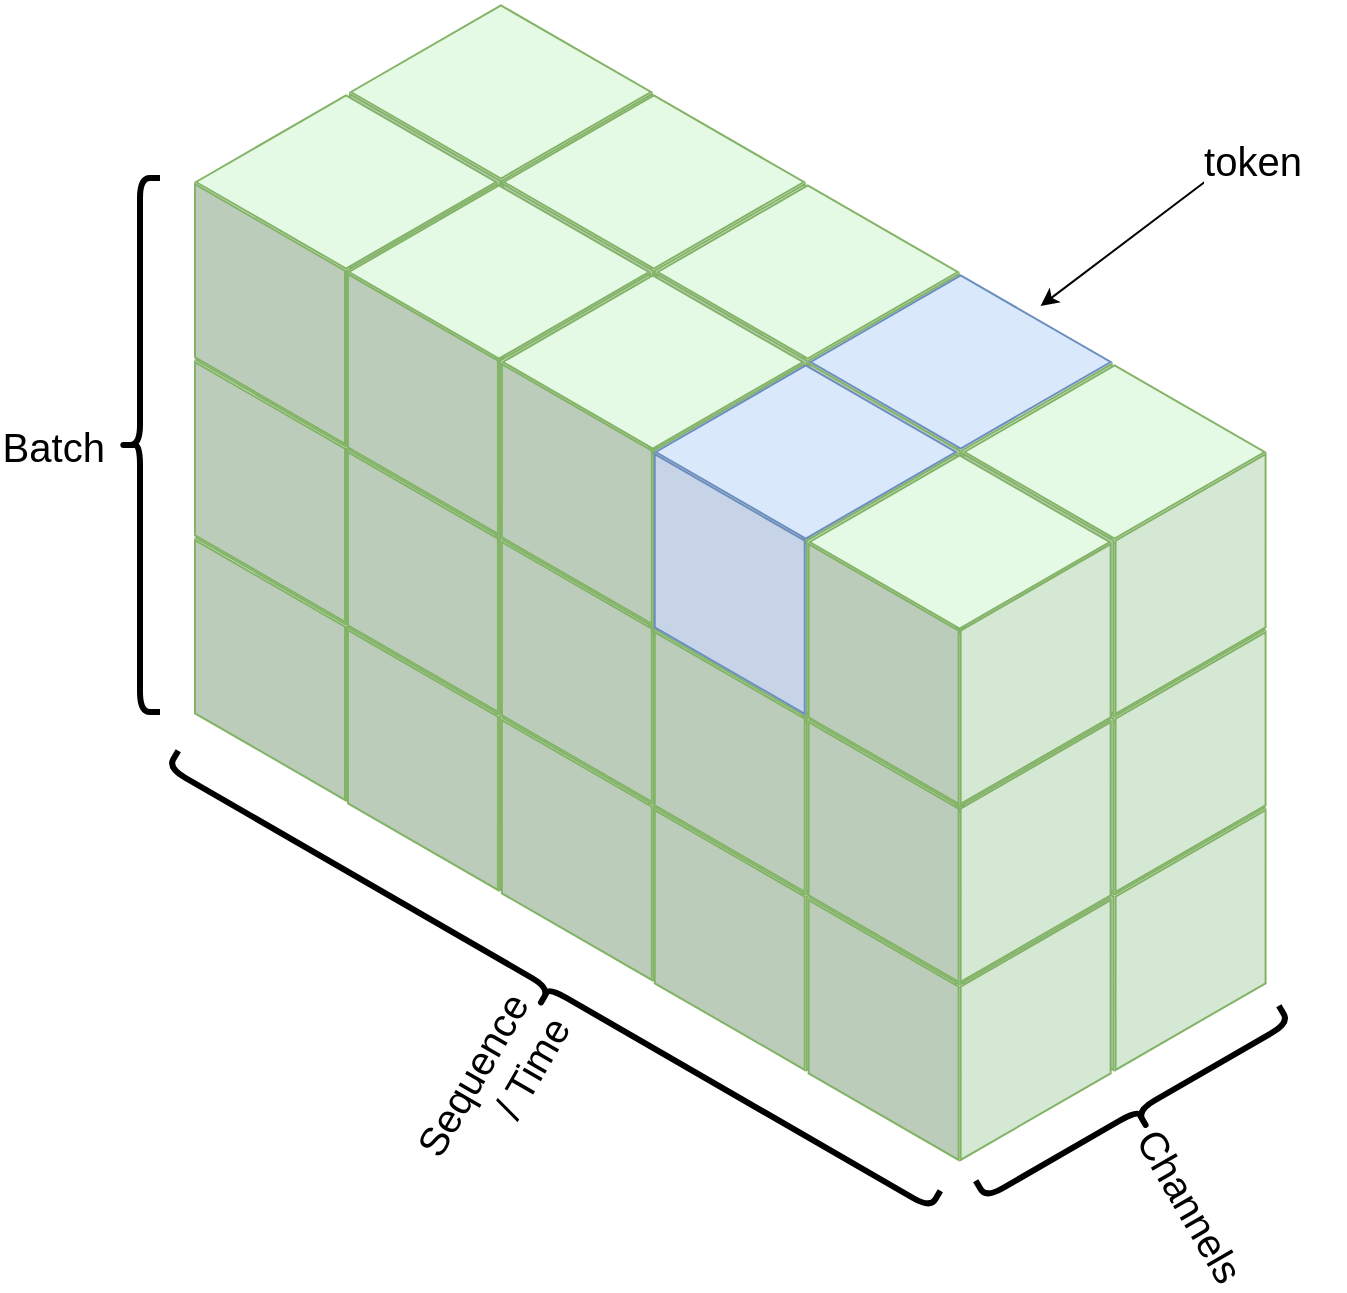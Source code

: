 <mxfile version="21.5.2" type="device">
  <diagram name="Página-1" id="rIqUe4WyIogmE3zDdpFF">
    <mxGraphModel dx="866" dy="698" grid="1" gridSize="10" guides="1" tooltips="1" connect="1" arrows="1" fold="1" page="1" pageScale="1" pageWidth="827" pageHeight="1169" math="0" shadow="0">
      <root>
        <mxCell id="0" />
        <mxCell id="1" parent="0" />
        <mxCell id="FHGa05HmV8W9KMMEZWDE-86" value="" style="html=1;whiteSpace=wrap;aspect=fixed;shape=isoRectangle;strokeWidth=1;fillColor=#E5FAE4;strokeColor=#82b366;container=0;" parent="1" vertex="1">
          <mxGeometry x="179.47" y="270" width="150" height="90" as="geometry" />
        </mxCell>
        <mxCell id="FHGa05HmV8W9KMMEZWDE-87" value="" style="html=1;whiteSpace=wrap;aspect=fixed;shape=isoRectangle;rotation=-240;strokeWidth=1;fillColor=#d5e8d4;strokeColor=#82b366;container=0;" parent="1" vertex="1">
          <mxGeometry x="217.47" y="336" width="150" height="90" as="geometry" />
        </mxCell>
        <mxCell id="FHGa05HmV8W9KMMEZWDE-88" value="" style="html=1;whiteSpace=wrap;aspect=fixed;shape=isoRectangle;rotation=60;flipV=1;direction=west;fillColor=#BBCCBA;strokeColor=#82b366;container=0;" parent="1" vertex="1">
          <mxGeometry x="141.47" y="336" width="150" height="90" as="geometry" />
        </mxCell>
        <mxCell id="FHGa05HmV8W9KMMEZWDE-90" value="" style="html=1;whiteSpace=wrap;aspect=fixed;shape=isoRectangle;strokeWidth=1;fillColor=#E5FAE4;strokeColor=#82b366;container=0;" parent="1" vertex="1">
          <mxGeometry x="102" y="315" width="150" height="90" as="geometry" />
        </mxCell>
        <mxCell id="FHGa05HmV8W9KMMEZWDE-91" value="" style="html=1;whiteSpace=wrap;aspect=fixed;shape=isoRectangle;rotation=-240;strokeWidth=1;fillColor=#d5e8d4;strokeColor=#82b366;container=0;" parent="1" vertex="1">
          <mxGeometry x="140" y="381" width="150" height="90" as="geometry" />
        </mxCell>
        <mxCell id="FHGa05HmV8W9KMMEZWDE-92" value="" style="html=1;whiteSpace=wrap;aspect=fixed;shape=isoRectangle;rotation=60;flipV=1;direction=west;fillColor=#BBCCBA;strokeColor=#82b366;container=0;" parent="1" vertex="1">
          <mxGeometry x="64" y="381" width="150" height="90" as="geometry" />
        </mxCell>
        <mxCell id="FHGa05HmV8W9KMMEZWDE-142" value="" style="html=1;whiteSpace=wrap;aspect=fixed;shape=isoRectangle;strokeWidth=1;fillColor=#E5FAE4;strokeColor=#82b366;container=0;" parent="1" vertex="1">
          <mxGeometry x="255.94" y="315" width="150" height="90" as="geometry" />
        </mxCell>
        <mxCell id="FHGa05HmV8W9KMMEZWDE-143" value="" style="html=1;whiteSpace=wrap;aspect=fixed;shape=isoRectangle;rotation=-240;strokeWidth=1;fillColor=#d5e8d4;strokeColor=#82b366;container=0;" parent="1" vertex="1">
          <mxGeometry x="293.94" y="381" width="150" height="90" as="geometry" />
        </mxCell>
        <mxCell id="FHGa05HmV8W9KMMEZWDE-144" value="" style="html=1;whiteSpace=wrap;aspect=fixed;shape=isoRectangle;rotation=60;flipV=1;direction=west;fillColor=#BBCCBA;strokeColor=#82b366;container=0;" parent="1" vertex="1">
          <mxGeometry x="217.94" y="381" width="150" height="90" as="geometry" />
        </mxCell>
        <mxCell id="FHGa05HmV8W9KMMEZWDE-146" value="" style="html=1;whiteSpace=wrap;aspect=fixed;shape=isoRectangle;strokeWidth=1;fillColor=#E5FAE4;strokeColor=#82b366;container=0;" parent="1" vertex="1">
          <mxGeometry x="178.47" y="360" width="150" height="90" as="geometry" />
        </mxCell>
        <mxCell id="FHGa05HmV8W9KMMEZWDE-147" value="" style="html=1;whiteSpace=wrap;aspect=fixed;shape=isoRectangle;rotation=-240;strokeWidth=1;fillColor=#d5e8d4;strokeColor=#82b366;container=0;" parent="1" vertex="1">
          <mxGeometry x="216.47" y="426" width="150" height="90" as="geometry" />
        </mxCell>
        <mxCell id="FHGa05HmV8W9KMMEZWDE-148" value="" style="html=1;whiteSpace=wrap;aspect=fixed;shape=isoRectangle;rotation=60;flipV=1;direction=west;fillColor=#BBCCBA;strokeColor=#82b366;container=0;" parent="1" vertex="1">
          <mxGeometry x="140.47" y="426" width="150" height="90" as="geometry" />
        </mxCell>
        <mxCell id="FHGa05HmV8W9KMMEZWDE-254" value="&lt;font style=&quot;font-size: 20px;&quot;&gt;Sequence / Time&lt;/font&gt;" style="shape=curlyBracket;whiteSpace=wrap;html=1;rounded=1;labelPosition=left;verticalLabelPosition=middle;align=right;verticalAlign=middle;rotation=-60;strokeWidth=3;container=0;" parent="1" vertex="1">
          <mxGeometry x="268.659" y="365" width="20" height="440" as="geometry" />
        </mxCell>
        <mxCell id="FHGa05HmV8W9KMMEZWDE-150" value="" style="html=1;whiteSpace=wrap;aspect=fixed;shape=isoRectangle;strokeWidth=1;fillColor=#E5FAE4;strokeColor=#82b366;container=0;" parent="1" vertex="1">
          <mxGeometry x="332.88" y="360" width="150" height="90" as="geometry" />
        </mxCell>
        <mxCell id="FHGa05HmV8W9KMMEZWDE-151" value="" style="html=1;whiteSpace=wrap;aspect=fixed;shape=isoRectangle;rotation=-240;strokeWidth=1;fillColor=#d5e8d4;strokeColor=#82b366;container=0;" parent="1" vertex="1">
          <mxGeometry x="370.88" y="426" width="150" height="90" as="geometry" />
        </mxCell>
        <mxCell id="FHGa05HmV8W9KMMEZWDE-152" value="" style="html=1;whiteSpace=wrap;aspect=fixed;shape=isoRectangle;rotation=60;flipV=1;direction=west;fillColor=#BBCCBA;strokeColor=#82b366;container=0;" parent="1" vertex="1">
          <mxGeometry x="294.88" y="426" width="150" height="90" as="geometry" />
        </mxCell>
        <mxCell id="FHGa05HmV8W9KMMEZWDE-154" value="" style="html=1;whiteSpace=wrap;aspect=fixed;shape=isoRectangle;strokeWidth=1;fillColor=#E5FAE4;strokeColor=#82b366;container=0;" parent="1" vertex="1">
          <mxGeometry x="255.41" y="405" width="150" height="90" as="geometry" />
        </mxCell>
        <mxCell id="FHGa05HmV8W9KMMEZWDE-155" value="" style="html=1;whiteSpace=wrap;aspect=fixed;shape=isoRectangle;rotation=-240;strokeWidth=1;fillColor=#d5e8d4;strokeColor=#82b366;container=0;" parent="1" vertex="1">
          <mxGeometry x="293.41" y="471" width="150" height="90" as="geometry" />
        </mxCell>
        <mxCell id="FHGa05HmV8W9KMMEZWDE-156" value="" style="html=1;whiteSpace=wrap;aspect=fixed;shape=isoRectangle;rotation=60;flipV=1;direction=west;fillColor=#BBCCBA;strokeColor=#82b366;container=0;" parent="1" vertex="1">
          <mxGeometry x="217.41" y="471" width="150" height="90" as="geometry" />
        </mxCell>
        <mxCell id="FHGa05HmV8W9KMMEZWDE-158" value="" style="html=1;whiteSpace=wrap;aspect=fixed;shape=isoRectangle;strokeWidth=1;fillColor=#E5FAE4;strokeColor=#82b366;container=0;" parent="1" vertex="1">
          <mxGeometry x="409.35" y="405" width="150" height="90" as="geometry" />
        </mxCell>
        <mxCell id="FHGa05HmV8W9KMMEZWDE-159" value="" style="html=1;whiteSpace=wrap;aspect=fixed;shape=isoRectangle;rotation=-240;strokeWidth=1;fillColor=#d5e8d4;strokeColor=#82b366;container=0;" parent="1" vertex="1">
          <mxGeometry x="447.35" y="471" width="150" height="90" as="geometry" />
        </mxCell>
        <mxCell id="FHGa05HmV8W9KMMEZWDE-160" value="" style="html=1;whiteSpace=wrap;aspect=fixed;shape=isoRectangle;rotation=60;flipV=1;direction=west;fillColor=#BBCCBA;strokeColor=#82b366;container=0;" parent="1" vertex="1">
          <mxGeometry x="371.35" y="471" width="150" height="90" as="geometry" />
        </mxCell>
        <mxCell id="FHGa05HmV8W9KMMEZWDE-162" value="" style="html=1;whiteSpace=wrap;aspect=fixed;shape=isoRectangle;strokeWidth=1;fillColor=#E5FAE4;strokeColor=#82b366;container=0;" parent="1" vertex="1">
          <mxGeometry x="331.88" y="450" width="150" height="90" as="geometry" />
        </mxCell>
        <mxCell id="FHGa05HmV8W9KMMEZWDE-163" value="" style="html=1;whiteSpace=wrap;aspect=fixed;shape=isoRectangle;rotation=-240;strokeWidth=1;fillColor=#d5e8d4;strokeColor=#82b366;container=0;" parent="1" vertex="1">
          <mxGeometry x="369.88" y="516" width="150" height="90" as="geometry" />
        </mxCell>
        <mxCell id="FHGa05HmV8W9KMMEZWDE-164" value="" style="html=1;whiteSpace=wrap;aspect=fixed;shape=isoRectangle;rotation=60;flipV=1;direction=west;fillColor=#BBCCBA;strokeColor=#82b366;container=0;" parent="1" vertex="1">
          <mxGeometry x="293.88" y="516" width="150" height="90" as="geometry" />
        </mxCell>
        <mxCell id="FHGa05HmV8W9KMMEZWDE-166" value="" style="html=1;whiteSpace=wrap;aspect=fixed;shape=isoRectangle;strokeWidth=1;fillColor=#E5FAE4;strokeColor=#82b366;container=0;" parent="1" vertex="1">
          <mxGeometry x="486.29" y="450" width="150" height="90" as="geometry" />
        </mxCell>
        <mxCell id="FHGa05HmV8W9KMMEZWDE-167" value="" style="html=1;whiteSpace=wrap;aspect=fixed;shape=isoRectangle;rotation=-240;strokeWidth=1;fillColor=#d5e8d4;strokeColor=#82b366;container=0;" parent="1" vertex="1">
          <mxGeometry x="524.29" y="516" width="150" height="90" as="geometry" />
        </mxCell>
        <mxCell id="FHGa05HmV8W9KMMEZWDE-168" value="" style="html=1;whiteSpace=wrap;aspect=fixed;shape=isoRectangle;rotation=60;flipV=1;direction=west;fillColor=#BBCCBA;strokeColor=#82b366;container=0;" parent="1" vertex="1">
          <mxGeometry x="448.29" y="516" width="150" height="90" as="geometry" />
        </mxCell>
        <mxCell id="FHGa05HmV8W9KMMEZWDE-170" value="" style="html=1;whiteSpace=wrap;aspect=fixed;shape=isoRectangle;strokeWidth=1;fillColor=#E5FAE4;strokeColor=#82b366;container=0;" parent="1" vertex="1">
          <mxGeometry x="408.82" y="495" width="150" height="90" as="geometry" />
        </mxCell>
        <mxCell id="FHGa05HmV8W9KMMEZWDE-171" value="" style="html=1;whiteSpace=wrap;aspect=fixed;shape=isoRectangle;rotation=-240;strokeWidth=1;fillColor=#d5e8d4;strokeColor=#82b366;container=0;" parent="1" vertex="1">
          <mxGeometry x="446.82" y="561" width="150" height="90" as="geometry" />
        </mxCell>
        <mxCell id="FHGa05HmV8W9KMMEZWDE-172" value="" style="html=1;whiteSpace=wrap;aspect=fixed;shape=isoRectangle;rotation=60;flipV=1;direction=west;fillColor=#BBCCBA;strokeColor=#82b366;container=0;" parent="1" vertex="1">
          <mxGeometry x="370.82" y="561" width="150" height="90" as="geometry" />
        </mxCell>
        <mxCell id="FHGa05HmV8W9KMMEZWDE-255" value="&lt;font style=&quot;&quot;&gt;&lt;font style=&quot;font-size: 20px;&quot;&gt;Channels&lt;/font&gt;&lt;br&gt;&lt;/font&gt;" style="shape=curlyBracket;whiteSpace=wrap;html=1;rounded=1;flipH=1;labelPosition=right;verticalLabelPosition=middle;align=left;verticalAlign=middle;rotation=60;strokeWidth=3;container=0;" parent="1" vertex="1">
          <mxGeometry x="562.639" y="558.75" width="20" height="175" as="geometry" />
        </mxCell>
        <mxCell id="FHGa05HmV8W9KMMEZWDE-174" value="" style="html=1;whiteSpace=wrap;aspect=fixed;shape=isoRectangle;strokeWidth=1;fillColor=#E5FAE4;strokeColor=#82b366;container=0;" parent="1" vertex="1">
          <mxGeometry x="179.47" y="181" width="150" height="90" as="geometry" />
        </mxCell>
        <mxCell id="FHGa05HmV8W9KMMEZWDE-175" value="" style="html=1;whiteSpace=wrap;aspect=fixed;shape=isoRectangle;rotation=-240;strokeWidth=1;fillColor=#d5e8d4;strokeColor=#82b366;container=0;" parent="1" vertex="1">
          <mxGeometry x="217.47" y="247" width="150" height="90" as="geometry" />
        </mxCell>
        <mxCell id="FHGa05HmV8W9KMMEZWDE-176" value="" style="html=1;whiteSpace=wrap;aspect=fixed;shape=isoRectangle;rotation=60;flipV=1;direction=west;fillColor=#BBCCBA;strokeColor=#82b366;container=0;" parent="1" vertex="1">
          <mxGeometry x="141.47" y="247" width="150" height="90" as="geometry" />
        </mxCell>
        <mxCell id="FHGa05HmV8W9KMMEZWDE-178" value="" style="html=1;whiteSpace=wrap;aspect=fixed;shape=isoRectangle;strokeWidth=1;fillColor=#E5FAE4;strokeColor=#82b366;container=0;" parent="1" vertex="1">
          <mxGeometry x="102" y="226" width="150" height="90" as="geometry" />
        </mxCell>
        <mxCell id="FHGa05HmV8W9KMMEZWDE-179" value="" style="html=1;whiteSpace=wrap;aspect=fixed;shape=isoRectangle;rotation=-240;strokeWidth=1;fillColor=#d5e8d4;strokeColor=#82b366;container=0;" parent="1" vertex="1">
          <mxGeometry x="140" y="292" width="150" height="90" as="geometry" />
        </mxCell>
        <mxCell id="FHGa05HmV8W9KMMEZWDE-180" value="" style="html=1;whiteSpace=wrap;aspect=fixed;shape=isoRectangle;rotation=60;flipV=1;direction=west;fillColor=#BBCCBA;strokeColor=#82b366;container=0;" parent="1" vertex="1">
          <mxGeometry x="64" y="292" width="150" height="90" as="geometry" />
        </mxCell>
        <mxCell id="FHGa05HmV8W9KMMEZWDE-182" value="" style="html=1;whiteSpace=wrap;aspect=fixed;shape=isoRectangle;strokeWidth=1;fillColor=#E5FAE4;strokeColor=#82b366;container=0;" parent="1" vertex="1">
          <mxGeometry x="255.94" y="226" width="150" height="90" as="geometry" />
        </mxCell>
        <mxCell id="FHGa05HmV8W9KMMEZWDE-183" value="" style="html=1;whiteSpace=wrap;aspect=fixed;shape=isoRectangle;rotation=-240;strokeWidth=1;fillColor=#d5e8d4;strokeColor=#82b366;container=0;" parent="1" vertex="1">
          <mxGeometry x="293.94" y="292" width="150" height="90" as="geometry" />
        </mxCell>
        <mxCell id="FHGa05HmV8W9KMMEZWDE-184" value="" style="html=1;whiteSpace=wrap;aspect=fixed;shape=isoRectangle;rotation=60;flipV=1;direction=west;fillColor=#BBCCBA;strokeColor=#82b366;container=0;" parent="1" vertex="1">
          <mxGeometry x="217.94" y="292" width="150" height="90" as="geometry" />
        </mxCell>
        <mxCell id="FHGa05HmV8W9KMMEZWDE-186" value="" style="html=1;whiteSpace=wrap;aspect=fixed;shape=isoRectangle;strokeWidth=1;fillColor=#E5FAE4;strokeColor=#82b366;container=0;" parent="1" vertex="1">
          <mxGeometry x="178.47" y="271" width="150" height="90" as="geometry" />
        </mxCell>
        <mxCell id="FHGa05HmV8W9KMMEZWDE-187" value="" style="html=1;whiteSpace=wrap;aspect=fixed;shape=isoRectangle;rotation=-240;strokeWidth=1;fillColor=#d5e8d4;strokeColor=#82b366;container=0;" parent="1" vertex="1">
          <mxGeometry x="216.47" y="337" width="150" height="90" as="geometry" />
        </mxCell>
        <mxCell id="FHGa05HmV8W9KMMEZWDE-188" value="" style="html=1;whiteSpace=wrap;aspect=fixed;shape=isoRectangle;rotation=60;flipV=1;direction=west;fillColor=#BBCCBA;strokeColor=#82b366;container=0;" parent="1" vertex="1">
          <mxGeometry x="140.47" y="337" width="150" height="90" as="geometry" />
        </mxCell>
        <mxCell id="FHGa05HmV8W9KMMEZWDE-190" value="" style="html=1;whiteSpace=wrap;aspect=fixed;shape=isoRectangle;strokeWidth=1;fillColor=#E5FAE4;strokeColor=#82b366;container=0;" parent="1" vertex="1">
          <mxGeometry x="332.88" y="271" width="150" height="90" as="geometry" />
        </mxCell>
        <mxCell id="FHGa05HmV8W9KMMEZWDE-191" value="" style="html=1;whiteSpace=wrap;aspect=fixed;shape=isoRectangle;rotation=-240;strokeWidth=1;fillColor=#d5e8d4;strokeColor=#82b366;container=0;" parent="1" vertex="1">
          <mxGeometry x="370.88" y="337" width="150" height="90" as="geometry" />
        </mxCell>
        <mxCell id="FHGa05HmV8W9KMMEZWDE-192" value="" style="html=1;whiteSpace=wrap;aspect=fixed;shape=isoRectangle;rotation=60;flipV=1;direction=west;fillColor=#BBCCBA;strokeColor=#82b366;container=0;" parent="1" vertex="1">
          <mxGeometry x="294.88" y="337" width="150" height="90" as="geometry" />
        </mxCell>
        <mxCell id="FHGa05HmV8W9KMMEZWDE-194" value="" style="html=1;whiteSpace=wrap;aspect=fixed;shape=isoRectangle;strokeWidth=1;fillColor=#E5FAE4;strokeColor=#82b366;container=0;" parent="1" vertex="1">
          <mxGeometry x="255.41" y="316" width="150" height="90" as="geometry" />
        </mxCell>
        <mxCell id="FHGa05HmV8W9KMMEZWDE-195" value="" style="html=1;whiteSpace=wrap;aspect=fixed;shape=isoRectangle;rotation=-240;strokeWidth=1;fillColor=#d5e8d4;strokeColor=#82b366;container=0;" parent="1" vertex="1">
          <mxGeometry x="293.41" y="382" width="150" height="90" as="geometry" />
        </mxCell>
        <mxCell id="FHGa05HmV8W9KMMEZWDE-196" value="" style="html=1;whiteSpace=wrap;aspect=fixed;shape=isoRectangle;rotation=60;flipV=1;direction=west;fillColor=#BBCCBA;strokeColor=#82b366;container=0;" parent="1" vertex="1">
          <mxGeometry x="217.41" y="382" width="150" height="90" as="geometry" />
        </mxCell>
        <mxCell id="FHGa05HmV8W9KMMEZWDE-198" value="" style="html=1;whiteSpace=wrap;aspect=fixed;shape=isoRectangle;strokeWidth=1;fillColor=#E5FAE4;strokeColor=#82b366;container=0;" parent="1" vertex="1">
          <mxGeometry x="409.35" y="316" width="150" height="90" as="geometry" />
        </mxCell>
        <mxCell id="FHGa05HmV8W9KMMEZWDE-199" value="" style="html=1;whiteSpace=wrap;aspect=fixed;shape=isoRectangle;rotation=-240;strokeWidth=1;fillColor=#d5e8d4;strokeColor=#82b366;container=0;" parent="1" vertex="1">
          <mxGeometry x="447.35" y="382" width="150" height="90" as="geometry" />
        </mxCell>
        <mxCell id="FHGa05HmV8W9KMMEZWDE-200" value="" style="html=1;whiteSpace=wrap;aspect=fixed;shape=isoRectangle;rotation=60;flipV=1;direction=west;fillColor=#BBCCBA;strokeColor=#82b366;container=0;" parent="1" vertex="1">
          <mxGeometry x="371.35" y="382" width="150" height="90" as="geometry" />
        </mxCell>
        <mxCell id="FHGa05HmV8W9KMMEZWDE-202" value="" style="html=1;whiteSpace=wrap;aspect=fixed;shape=isoRectangle;strokeWidth=1;fillColor=#E5FAE4;strokeColor=#82b366;container=0;" parent="1" vertex="1">
          <mxGeometry x="331.88" y="361" width="150" height="90" as="geometry" />
        </mxCell>
        <mxCell id="FHGa05HmV8W9KMMEZWDE-203" value="" style="html=1;whiteSpace=wrap;aspect=fixed;shape=isoRectangle;rotation=-240;strokeWidth=1;fillColor=#d5e8d4;strokeColor=#82b366;container=0;" parent="1" vertex="1">
          <mxGeometry x="369.88" y="427" width="150" height="90" as="geometry" />
        </mxCell>
        <mxCell id="FHGa05HmV8W9KMMEZWDE-204" value="" style="html=1;whiteSpace=wrap;aspect=fixed;shape=isoRectangle;rotation=60;flipV=1;direction=west;fillColor=#BBCCBA;strokeColor=#82b366;container=0;" parent="1" vertex="1">
          <mxGeometry x="293.88" y="427" width="150" height="90" as="geometry" />
        </mxCell>
        <mxCell id="FHGa05HmV8W9KMMEZWDE-206" value="" style="html=1;whiteSpace=wrap;aspect=fixed;shape=isoRectangle;strokeWidth=1;fillColor=#E5FAE4;strokeColor=#82b366;container=0;" parent="1" vertex="1">
          <mxGeometry x="486.29" y="361" width="150" height="90" as="geometry" />
        </mxCell>
        <mxCell id="FHGa05HmV8W9KMMEZWDE-207" value="" style="html=1;whiteSpace=wrap;aspect=fixed;shape=isoRectangle;rotation=-240;strokeWidth=1;fillColor=#d5e8d4;strokeColor=#82b366;container=0;" parent="1" vertex="1">
          <mxGeometry x="524.29" y="427" width="150" height="90" as="geometry" />
        </mxCell>
        <mxCell id="FHGa05HmV8W9KMMEZWDE-208" value="" style="html=1;whiteSpace=wrap;aspect=fixed;shape=isoRectangle;rotation=60;flipV=1;direction=west;fillColor=#BBCCBA;strokeColor=#82b366;container=0;" parent="1" vertex="1">
          <mxGeometry x="448.29" y="427" width="150" height="90" as="geometry" />
        </mxCell>
        <mxCell id="FHGa05HmV8W9KMMEZWDE-210" value="" style="html=1;whiteSpace=wrap;aspect=fixed;shape=isoRectangle;strokeWidth=1;fillColor=#E5FAE4;strokeColor=#82b366;container=0;" parent="1" vertex="1">
          <mxGeometry x="408.82" y="406" width="150" height="90" as="geometry" />
        </mxCell>
        <mxCell id="FHGa05HmV8W9KMMEZWDE-211" value="" style="html=1;whiteSpace=wrap;aspect=fixed;shape=isoRectangle;rotation=-240;strokeWidth=1;fillColor=#d5e8d4;strokeColor=#82b366;container=0;" parent="1" vertex="1">
          <mxGeometry x="446.82" y="472" width="150" height="90" as="geometry" />
        </mxCell>
        <mxCell id="FHGa05HmV8W9KMMEZWDE-212" value="" style="html=1;whiteSpace=wrap;aspect=fixed;shape=isoRectangle;rotation=60;flipV=1;direction=west;fillColor=#BBCCBA;strokeColor=#82b366;container=0;" parent="1" vertex="1">
          <mxGeometry x="370.82" y="472" width="150" height="90" as="geometry" />
        </mxCell>
        <mxCell id="FHGa05HmV8W9KMMEZWDE-214" value="" style="html=1;whiteSpace=wrap;aspect=fixed;shape=isoRectangle;strokeWidth=1;fillColor=#E5FAE4;strokeColor=#82b366;container=0;" parent="1" vertex="1">
          <mxGeometry x="179.47" y="92" width="150" height="90" as="geometry" />
        </mxCell>
        <mxCell id="FHGa05HmV8W9KMMEZWDE-215" value="" style="html=1;whiteSpace=wrap;aspect=fixed;shape=isoRectangle;rotation=-240;strokeWidth=1;fillColor=#d5e8d4;strokeColor=#82b366;container=0;" parent="1" vertex="1">
          <mxGeometry x="217.47" y="158" width="150" height="90" as="geometry" />
        </mxCell>
        <mxCell id="FHGa05HmV8W9KMMEZWDE-216" value="" style="html=1;whiteSpace=wrap;aspect=fixed;shape=isoRectangle;rotation=60;flipV=1;direction=west;fillColor=#BBCCBA;strokeColor=#82b366;container=0;" parent="1" vertex="1">
          <mxGeometry x="141.47" y="158" width="150" height="90" as="geometry" />
        </mxCell>
        <mxCell id="FHGa05HmV8W9KMMEZWDE-218" value="" style="html=1;whiteSpace=wrap;aspect=fixed;shape=isoRectangle;strokeWidth=1;fillColor=#E5FAE4;strokeColor=#82b366;container=0;" parent="1" vertex="1">
          <mxGeometry x="102" y="137" width="150" height="90" as="geometry" />
        </mxCell>
        <mxCell id="FHGa05HmV8W9KMMEZWDE-219" value="" style="html=1;whiteSpace=wrap;aspect=fixed;shape=isoRectangle;rotation=-240;strokeWidth=1;fillColor=#d5e8d4;strokeColor=#82b366;container=0;" parent="1" vertex="1">
          <mxGeometry x="140" y="203" width="150" height="90" as="geometry" />
        </mxCell>
        <mxCell id="FHGa05HmV8W9KMMEZWDE-220" value="" style="html=1;whiteSpace=wrap;aspect=fixed;shape=isoRectangle;rotation=60;flipV=1;direction=west;fillColor=#BBCCBA;strokeColor=#82b366;container=0;" parent="1" vertex="1">
          <mxGeometry x="64" y="203" width="150" height="90" as="geometry" />
        </mxCell>
        <mxCell id="FHGa05HmV8W9KMMEZWDE-253" value="&lt;font style=&quot;font-size: 20px;&quot;&gt;Batch&amp;nbsp;&lt;/font&gt;" style="shape=curlyBracket;whiteSpace=wrap;html=1;rounded=1;labelPosition=left;verticalLabelPosition=middle;align=right;verticalAlign=middle;strokeWidth=3;container=0;" parent="1" vertex="1">
          <mxGeometry x="63.999" y="180" width="20" height="267" as="geometry" />
        </mxCell>
        <mxCell id="FHGa05HmV8W9KMMEZWDE-222" value="" style="html=1;whiteSpace=wrap;aspect=fixed;shape=isoRectangle;strokeWidth=1;fillColor=#E5FAE4;strokeColor=#82b366;container=0;" parent="1" vertex="1">
          <mxGeometry x="255.94" y="137" width="150" height="90" as="geometry" />
        </mxCell>
        <mxCell id="FHGa05HmV8W9KMMEZWDE-223" value="" style="html=1;whiteSpace=wrap;aspect=fixed;shape=isoRectangle;rotation=-240;strokeWidth=1;fillColor=#d5e8d4;strokeColor=#82b366;container=0;" parent="1" vertex="1">
          <mxGeometry x="293.94" y="203" width="150" height="90" as="geometry" />
        </mxCell>
        <mxCell id="FHGa05HmV8W9KMMEZWDE-224" value="" style="html=1;whiteSpace=wrap;aspect=fixed;shape=isoRectangle;rotation=60;flipV=1;direction=west;fillColor=#BBCCBA;strokeColor=#82b366;container=0;" parent="1" vertex="1">
          <mxGeometry x="217.94" y="203" width="150" height="90" as="geometry" />
        </mxCell>
        <mxCell id="FHGa05HmV8W9KMMEZWDE-226" value="" style="html=1;whiteSpace=wrap;aspect=fixed;shape=isoRectangle;strokeWidth=1;fillColor=#E5FAE4;strokeColor=#82b366;container=0;" parent="1" vertex="1">
          <mxGeometry x="178.47" y="182" width="150" height="90" as="geometry" />
        </mxCell>
        <mxCell id="FHGa05HmV8W9KMMEZWDE-227" value="" style="html=1;whiteSpace=wrap;aspect=fixed;shape=isoRectangle;rotation=-240;strokeWidth=1;fillColor=#d5e8d4;strokeColor=#82b366;container=0;" parent="1" vertex="1">
          <mxGeometry x="216.47" y="248" width="150" height="90" as="geometry" />
        </mxCell>
        <mxCell id="FHGa05HmV8W9KMMEZWDE-228" value="" style="html=1;whiteSpace=wrap;aspect=fixed;shape=isoRectangle;rotation=60;flipV=1;direction=west;fillColor=#BBCCBA;strokeColor=#82b366;container=0;" parent="1" vertex="1">
          <mxGeometry x="140.47" y="248" width="150" height="90" as="geometry" />
        </mxCell>
        <mxCell id="FHGa05HmV8W9KMMEZWDE-230" value="" style="html=1;whiteSpace=wrap;aspect=fixed;shape=isoRectangle;strokeWidth=1;fillColor=#E5FAE4;strokeColor=#82b366;container=0;" parent="1" vertex="1">
          <mxGeometry x="332.88" y="182" width="150" height="90" as="geometry" />
        </mxCell>
        <mxCell id="FHGa05HmV8W9KMMEZWDE-231" value="" style="html=1;whiteSpace=wrap;aspect=fixed;shape=isoRectangle;rotation=-240;strokeWidth=1;fillColor=#d5e8d4;strokeColor=#82b366;container=0;" parent="1" vertex="1">
          <mxGeometry x="370.88" y="248" width="150" height="90" as="geometry" />
        </mxCell>
        <mxCell id="FHGa05HmV8W9KMMEZWDE-232" value="" style="html=1;whiteSpace=wrap;aspect=fixed;shape=isoRectangle;rotation=60;flipV=1;direction=west;fillColor=#BBCCBA;strokeColor=#82b366;container=0;" parent="1" vertex="1">
          <mxGeometry x="294.88" y="248" width="150" height="90" as="geometry" />
        </mxCell>
        <mxCell id="FHGa05HmV8W9KMMEZWDE-234" value="" style="html=1;whiteSpace=wrap;aspect=fixed;shape=isoRectangle;strokeWidth=1;fillColor=#E5FAE4;strokeColor=#82b366;container=0;" parent="1" vertex="1">
          <mxGeometry x="255.41" y="227" width="150" height="90" as="geometry" />
        </mxCell>
        <mxCell id="FHGa05HmV8W9KMMEZWDE-235" value="" style="html=1;whiteSpace=wrap;aspect=fixed;shape=isoRectangle;rotation=-240;strokeWidth=1;fillColor=#d5e8d4;strokeColor=#82b366;container=0;" parent="1" vertex="1">
          <mxGeometry x="293.41" y="293" width="150" height="90" as="geometry" />
        </mxCell>
        <mxCell id="FHGa05HmV8W9KMMEZWDE-236" value="" style="html=1;whiteSpace=wrap;aspect=fixed;shape=isoRectangle;rotation=60;flipV=1;direction=west;fillColor=#BBCCBA;strokeColor=#82b366;container=0;" parent="1" vertex="1">
          <mxGeometry x="217.41" y="293" width="150" height="90" as="geometry" />
        </mxCell>
        <mxCell id="FHGa05HmV8W9KMMEZWDE-238" value="" style="html=1;whiteSpace=wrap;aspect=fixed;shape=isoRectangle;strokeWidth=1;fillColor=#dae8fc;strokeColor=#6c8ebf;container=0;" parent="1" vertex="1">
          <mxGeometry x="409.35" y="227" width="150" height="90" as="geometry" />
        </mxCell>
        <mxCell id="FHGa05HmV8W9KMMEZWDE-239" value="" style="html=1;whiteSpace=wrap;aspect=fixed;shape=isoRectangle;rotation=-240;strokeWidth=1;fillColor=#d5e8d4;strokeColor=#82b366;container=0;" parent="1" vertex="1">
          <mxGeometry x="447.35" y="293" width="150" height="90" as="geometry" />
        </mxCell>
        <mxCell id="FHGa05HmV8W9KMMEZWDE-240" value="" style="html=1;whiteSpace=wrap;aspect=fixed;shape=isoRectangle;rotation=60;flipV=1;direction=west;fillColor=#BBCCBA;strokeColor=#82b366;container=0;" parent="1" vertex="1">
          <mxGeometry x="371.35" y="293" width="150" height="90" as="geometry" />
        </mxCell>
        <mxCell id="FHGa05HmV8W9KMMEZWDE-242" value="" style="html=1;whiteSpace=wrap;aspect=fixed;shape=isoRectangle;strokeWidth=1;fillColor=#dae8fc;strokeColor=#6c8ebf;container=0;" parent="1" vertex="1">
          <mxGeometry x="331.88" y="272" width="150" height="90" as="geometry" />
        </mxCell>
        <mxCell id="FHGa05HmV8W9KMMEZWDE-243" value="" style="html=1;whiteSpace=wrap;aspect=fixed;shape=isoRectangle;rotation=-240;strokeWidth=1;fillColor=#d5e8d4;strokeColor=#82b366;container=0;" parent="1" vertex="1">
          <mxGeometry x="369.88" y="338" width="150" height="90" as="geometry" />
        </mxCell>
        <mxCell id="FHGa05HmV8W9KMMEZWDE-244" value="" style="html=1;whiteSpace=wrap;aspect=fixed;shape=isoRectangle;rotation=60;flipV=1;direction=west;fillColor=#C7D3E6;strokeColor=#6c8ebf;container=0;" parent="1" vertex="1">
          <mxGeometry x="293.88" y="338" width="150" height="90" as="geometry" />
        </mxCell>
        <mxCell id="FHGa05HmV8W9KMMEZWDE-246" value="" style="html=1;whiteSpace=wrap;aspect=fixed;shape=isoRectangle;strokeWidth=1;fillColor=#E5FAE4;strokeColor=#82b366;container=0;" parent="1" vertex="1">
          <mxGeometry x="486.29" y="272" width="150" height="90" as="geometry" />
        </mxCell>
        <mxCell id="FHGa05HmV8W9KMMEZWDE-247" value="" style="html=1;whiteSpace=wrap;aspect=fixed;shape=isoRectangle;rotation=-240;strokeWidth=1;fillColor=#d5e8d4;strokeColor=#82b366;container=0;" parent="1" vertex="1">
          <mxGeometry x="524.29" y="338" width="150" height="90" as="geometry" />
        </mxCell>
        <mxCell id="FHGa05HmV8W9KMMEZWDE-248" value="" style="html=1;whiteSpace=wrap;aspect=fixed;shape=isoRectangle;rotation=60;flipV=1;direction=west;fillColor=#BBCCBA;strokeColor=#82b366;container=0;" parent="1" vertex="1">
          <mxGeometry x="448.29" y="338" width="150" height="90" as="geometry" />
        </mxCell>
        <mxCell id="FHGa05HmV8W9KMMEZWDE-250" value="" style="html=1;whiteSpace=wrap;aspect=fixed;shape=isoRectangle;strokeWidth=1;fillColor=#E5FAE4;strokeColor=#82b366;container=0;" parent="1" vertex="1">
          <mxGeometry x="408.82" y="317" width="150" height="90" as="geometry" />
        </mxCell>
        <mxCell id="FHGa05HmV8W9KMMEZWDE-251" value="" style="html=1;whiteSpace=wrap;aspect=fixed;shape=isoRectangle;rotation=-240;strokeWidth=1;fillColor=#d5e8d4;strokeColor=#82b366;container=0;" parent="1" vertex="1">
          <mxGeometry x="446.82" y="383" width="150" height="90" as="geometry" />
        </mxCell>
        <mxCell id="FHGa05HmV8W9KMMEZWDE-252" value="" style="html=1;whiteSpace=wrap;aspect=fixed;shape=isoRectangle;rotation=60;flipV=1;direction=west;fillColor=#BBCCBA;strokeColor=#82b366;container=0;" parent="1" vertex="1">
          <mxGeometry x="370.82" y="383" width="150" height="90" as="geometry" />
        </mxCell>
        <mxCell id="W3vZNtzBxDMJlI8egvNv-2" value="" style="endArrow=classic;html=1;rounded=0;entryX=0.724;entryY=0.278;entryDx=0;entryDy=0;entryPerimeter=0;" edge="1" parent="1">
          <mxGeometry width="50" height="50" relative="1" as="geometry">
            <mxPoint x="606.34" y="182" as="sourcePoint" />
            <mxPoint x="524.29" y="244.02" as="targetPoint" />
          </mxGeometry>
        </mxCell>
        <mxCell id="W3vZNtzBxDMJlI8egvNv-3" value="&lt;font style=&quot;font-size: 20px;&quot;&gt;token&lt;/font&gt;" style="edgeLabel;html=1;align=center;verticalAlign=middle;resizable=0;points=[];" vertex="1" connectable="0" parent="W3vZNtzBxDMJlI8egvNv-2">
          <mxGeometry x="-0.466" y="-1" relative="1" as="geometry">
            <mxPoint x="46" y="-27" as="offset" />
          </mxGeometry>
        </mxCell>
      </root>
    </mxGraphModel>
  </diagram>
</mxfile>
